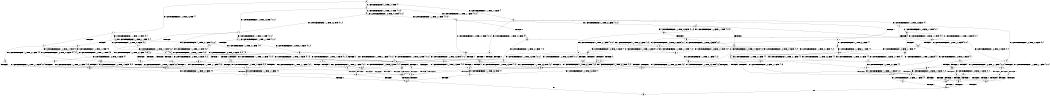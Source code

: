 digraph BCG {
size = "7, 10.5";
center = TRUE;
node [shape = circle];
0 [peripheries = 2];
0 -> 1 [label = "EX !1 !ATOMIC_EXCH_BRANCH (1, +1, TRUE, +0, 3, TRUE) !{}"];
0 -> 2 [label = "EX !2 !ATOMIC_EXCH_BRANCH (1, +0, TRUE, +0, 1, TRUE) !{}"];
0 -> 3 [label = "EX !0 !ATOMIC_EXCH_BRANCH (1, +1, TRUE, +1, 1, FALSE) !{}"];
1 -> 4 [label = "TERMINATE !1"];
1 -> 5 [label = "EX !2 !ATOMIC_EXCH_BRANCH (1, +0, TRUE, +0, 1, FALSE) !{0, 1}"];
1 -> 6 [label = "EX !0 !ATOMIC_EXCH_BRANCH (1, +1, TRUE, +1, 1, TRUE) !{0, 1}"];
2 -> 7 [label = "EX !1 !ATOMIC_EXCH_BRANCH (1, +1, TRUE, +0, 3, TRUE) !{0, 1, 2}"];
2 -> 8 [label = "EX !0 !ATOMIC_EXCH_BRANCH (1, +1, TRUE, +1, 1, FALSE) !{0, 1, 2}"];
2 -> 9 [label = "EX !2 !ATOMIC_EXCH_BRANCH (1, +0, TRUE, +0, 1, TRUE) !{0, 1, 2}"];
3 -> 10 [label = "TERMINATE !0"];
3 -> 11 [label = "EX !1 !ATOMIC_EXCH_BRANCH (1, +1, TRUE, +0, 3, FALSE) !{0}"];
3 -> 12 [label = "EX !2 !ATOMIC_EXCH_BRANCH (1, +0, TRUE, +0, 1, FALSE) !{0}"];
4 -> 13 [label = "EX !2 !ATOMIC_EXCH_BRANCH (1, +0, TRUE, +0, 1, FALSE) !{0}"];
4 -> 14 [label = "EX !0 !ATOMIC_EXCH_BRANCH (1, +1, TRUE, +1, 1, TRUE) !{0}"];
5 -> 15 [label = "TERMINATE !1"];
5 -> 16 [label = "TERMINATE !2"];
5 -> 17 [label = "EX !0 !ATOMIC_EXCH_BRANCH (1, +1, TRUE, +1, 1, FALSE) !{0, 1, 2}"];
6 -> 18 [label = "TERMINATE !1"];
6 -> 19 [label = "EX !2 !ATOMIC_EXCH_BRANCH (1, +0, TRUE, +0, 1, FALSE) !{0, 1}"];
6 -> 6 [label = "EX !0 !ATOMIC_EXCH_BRANCH (1, +1, TRUE, +1, 1, TRUE) !{0, 1}"];
7 -> 20 [label = "TERMINATE !1"];
7 -> 21 [label = "EX !0 !ATOMIC_EXCH_BRANCH (1, +1, TRUE, +1, 1, TRUE) !{0, 1, 2}"];
7 -> 22 [label = "EX !2 !ATOMIC_EXCH_BRANCH (1, +0, TRUE, +0, 1, FALSE) !{0, 1, 2}"];
8 -> 23 [label = "TERMINATE !0"];
8 -> 24 [label = "EX !1 !ATOMIC_EXCH_BRANCH (1, +1, TRUE, +0, 3, FALSE) !{0, 1, 2}"];
8 -> 25 [label = "EX !2 !ATOMIC_EXCH_BRANCH (1, +0, TRUE, +0, 1, FALSE) !{0, 1, 2}"];
9 -> 7 [label = "EX !1 !ATOMIC_EXCH_BRANCH (1, +1, TRUE, +0, 3, TRUE) !{0, 1, 2}"];
9 -> 8 [label = "EX !0 !ATOMIC_EXCH_BRANCH (1, +1, TRUE, +1, 1, FALSE) !{0, 1, 2}"];
9 -> 9 [label = "EX !2 !ATOMIC_EXCH_BRANCH (1, +0, TRUE, +0, 1, TRUE) !{0, 1, 2}"];
10 -> 26 [label = "EX !1 !ATOMIC_EXCH_BRANCH (1, +1, TRUE, +0, 3, FALSE) !{}"];
10 -> 27 [label = "EX !2 !ATOMIC_EXCH_BRANCH (1, +0, TRUE, +0, 1, FALSE) !{}"];
11 -> 28 [label = "TERMINATE !0"];
11 -> 29 [label = "EX !2 !ATOMIC_EXCH_BRANCH (1, +0, TRUE, +0, 1, FALSE) !{0, 1}"];
11 -> 30 [label = "EX !1 !ATOMIC_EXCH_BRANCH (1, +0, FALSE, +1, 1, TRUE) !{0, 1}"];
12 -> 31 [label = "TERMINATE !2"];
12 -> 32 [label = "TERMINATE !0"];
12 -> 17 [label = "EX !1 !ATOMIC_EXCH_BRANCH (1, +1, TRUE, +0, 3, TRUE) !{0, 1, 2}"];
13 -> 33 [label = "TERMINATE !2"];
13 -> 34 [label = "EX !0 !ATOMIC_EXCH_BRANCH (1, +1, TRUE, +1, 1, FALSE) !{0, 2}"];
14 -> 35 [label = "EX !2 !ATOMIC_EXCH_BRANCH (1, +0, TRUE, +0, 1, FALSE) !{0}"];
14 -> 14 [label = "EX !0 !ATOMIC_EXCH_BRANCH (1, +1, TRUE, +1, 1, TRUE) !{0}"];
15 -> 33 [label = "TERMINATE !2"];
15 -> 34 [label = "EX !0 !ATOMIC_EXCH_BRANCH (1, +1, TRUE, +1, 1, FALSE) !{0, 2}"];
16 -> 33 [label = "TERMINATE !1"];
16 -> 36 [label = "EX !0 !ATOMIC_EXCH_BRANCH (1, +1, TRUE, +1, 1, FALSE) !{0, 1}"];
17 -> 37 [label = "TERMINATE !1"];
17 -> 38 [label = "TERMINATE !2"];
17 -> 39 [label = "TERMINATE !0"];
18 -> 35 [label = "EX !2 !ATOMIC_EXCH_BRANCH (1, +0, TRUE, +0, 1, FALSE) !{0}"];
18 -> 14 [label = "EX !0 !ATOMIC_EXCH_BRANCH (1, +1, TRUE, +1, 1, TRUE) !{0}"];
19 -> 40 [label = "TERMINATE !1"];
19 -> 41 [label = "TERMINATE !2"];
19 -> 17 [label = "EX !0 !ATOMIC_EXCH_BRANCH (1, +1, TRUE, +1, 1, FALSE) !{0, 1, 2}"];
20 -> 42 [label = "EX !0 !ATOMIC_EXCH_BRANCH (1, +1, TRUE, +1, 1, TRUE) !{0, 2}"];
20 -> 43 [label = "EX !2 !ATOMIC_EXCH_BRANCH (1, +0, TRUE, +0, 1, FALSE) !{0, 2}"];
21 -> 44 [label = "TERMINATE !1"];
21 -> 45 [label = "EX !2 !ATOMIC_EXCH_BRANCH (1, +0, TRUE, +0, 1, FALSE) !{0, 1, 2}"];
21 -> 21 [label = "EX !0 !ATOMIC_EXCH_BRANCH (1, +1, TRUE, +1, 1, TRUE) !{0, 1, 2}"];
22 -> 15 [label = "TERMINATE !1"];
22 -> 16 [label = "TERMINATE !2"];
22 -> 17 [label = "EX !0 !ATOMIC_EXCH_BRANCH (1, +1, TRUE, +1, 1, FALSE) !{0, 1, 2}"];
23 -> 46 [label = "EX !1 !ATOMIC_EXCH_BRANCH (1, +1, TRUE, +0, 3, FALSE) !{1, 2}"];
23 -> 47 [label = "EX !2 !ATOMIC_EXCH_BRANCH (1, +0, TRUE, +0, 1, FALSE) !{1, 2}"];
24 -> 48 [label = "TERMINATE !0"];
24 -> 49 [label = "EX !2 !ATOMIC_EXCH_BRANCH (1, +0, TRUE, +0, 1, FALSE) !{0, 1, 2}"];
24 -> 50 [label = "EX !1 !ATOMIC_EXCH_BRANCH (1, +0, FALSE, +1, 1, TRUE) !{0, 1, 2}"];
25 -> 31 [label = "TERMINATE !2"];
25 -> 32 [label = "TERMINATE !0"];
25 -> 17 [label = "EX !1 !ATOMIC_EXCH_BRANCH (1, +1, TRUE, +0, 3, TRUE) !{0, 1, 2}"];
26 -> 51 [label = "EX !2 !ATOMIC_EXCH_BRANCH (1, +0, TRUE, +0, 1, FALSE) !{1}"];
26 -> 52 [label = "EX !1 !ATOMIC_EXCH_BRANCH (1, +0, FALSE, +1, 1, TRUE) !{1}"];
27 -> 53 [label = "TERMINATE !2"];
27 -> 54 [label = "EX !1 !ATOMIC_EXCH_BRANCH (1, +1, TRUE, +0, 3, TRUE) !{1, 2}"];
28 -> 51 [label = "EX !2 !ATOMIC_EXCH_BRANCH (1, +0, TRUE, +0, 1, FALSE) !{1}"];
28 -> 52 [label = "EX !1 !ATOMIC_EXCH_BRANCH (1, +0, FALSE, +1, 1, TRUE) !{1}"];
29 -> 55 [label = "TERMINATE !2"];
29 -> 56 [label = "TERMINATE !0"];
29 -> 57 [label = "EX !1 !ATOMIC_EXCH_BRANCH (1, +0, FALSE, +1, 1, FALSE) !{0, 1, 2}"];
30 -> 58 [label = "TERMINATE !0"];
30 -> 59 [label = "EX !2 !ATOMIC_EXCH_BRANCH (1, +0, TRUE, +0, 1, FALSE) !{0, 1}"];
30 -> 60 [label = "EX !1 !ATOMIC_EXCH_BRANCH (1, +1, TRUE, +0, 3, FALSE) !{0, 1}"];
31 -> 53 [label = "TERMINATE !0"];
31 -> 36 [label = "EX !1 !ATOMIC_EXCH_BRANCH (1, +1, TRUE, +0, 3, TRUE) !{0, 1}"];
32 -> 53 [label = "TERMINATE !2"];
32 -> 54 [label = "EX !1 !ATOMIC_EXCH_BRANCH (1, +1, TRUE, +0, 3, TRUE) !{1, 2}"];
33 -> 61 [label = "EX !0 !ATOMIC_EXCH_BRANCH (1, +1, TRUE, +1, 1, FALSE) !{0}"];
34 -> 62 [label = "TERMINATE !2"];
34 -> 63 [label = "TERMINATE !0"];
35 -> 64 [label = "TERMINATE !2"];
35 -> 34 [label = "EX !0 !ATOMIC_EXCH_BRANCH (1, +1, TRUE, +1, 1, FALSE) !{0, 2}"];
36 -> 62 [label = "TERMINATE !1"];
36 -> 65 [label = "TERMINATE !0"];
37 -> 62 [label = "TERMINATE !2"];
37 -> 63 [label = "TERMINATE !0"];
38 -> 62 [label = "TERMINATE !1"];
38 -> 65 [label = "TERMINATE !0"];
39 -> 63 [label = "TERMINATE !1"];
39 -> 65 [label = "TERMINATE !2"];
40 -> 64 [label = "TERMINATE !2"];
40 -> 34 [label = "EX !0 !ATOMIC_EXCH_BRANCH (1, +1, TRUE, +1, 1, FALSE) !{0, 2}"];
41 -> 64 [label = "TERMINATE !1"];
41 -> 36 [label = "EX !0 !ATOMIC_EXCH_BRANCH (1, +1, TRUE, +1, 1, FALSE) !{0, 1}"];
42 -> 66 [label = "EX !2 !ATOMIC_EXCH_BRANCH (1, +0, TRUE, +0, 1, FALSE) !{0, 2}"];
42 -> 42 [label = "EX !0 !ATOMIC_EXCH_BRANCH (1, +1, TRUE, +1, 1, TRUE) !{0, 2}"];
43 -> 33 [label = "TERMINATE !2"];
43 -> 34 [label = "EX !0 !ATOMIC_EXCH_BRANCH (1, +1, TRUE, +1, 1, FALSE) !{0, 2}"];
44 -> 66 [label = "EX !2 !ATOMIC_EXCH_BRANCH (1, +0, TRUE, +0, 1, FALSE) !{0, 2}"];
44 -> 42 [label = "EX !0 !ATOMIC_EXCH_BRANCH (1, +1, TRUE, +1, 1, TRUE) !{0, 2}"];
45 -> 40 [label = "TERMINATE !1"];
45 -> 41 [label = "TERMINATE !2"];
45 -> 17 [label = "EX !0 !ATOMIC_EXCH_BRANCH (1, +1, TRUE, +1, 1, FALSE) !{0, 1, 2}"];
46 -> 67 [label = "EX !2 !ATOMIC_EXCH_BRANCH (1, +0, TRUE, +0, 1, FALSE) !{1, 2}"];
46 -> 68 [label = "EX !1 !ATOMIC_EXCH_BRANCH (1, +0, FALSE, +1, 1, TRUE) !{1, 2}"];
47 -> 53 [label = "TERMINATE !2"];
47 -> 54 [label = "EX !1 !ATOMIC_EXCH_BRANCH (1, +1, TRUE, +0, 3, TRUE) !{1, 2}"];
48 -> 67 [label = "EX !2 !ATOMIC_EXCH_BRANCH (1, +0, TRUE, +0, 1, FALSE) !{1, 2}"];
48 -> 68 [label = "EX !1 !ATOMIC_EXCH_BRANCH (1, +0, FALSE, +1, 1, TRUE) !{1, 2}"];
49 -> 55 [label = "TERMINATE !2"];
49 -> 56 [label = "TERMINATE !0"];
49 -> 57 [label = "EX !1 !ATOMIC_EXCH_BRANCH (1, +0, FALSE, +1, 1, FALSE) !{0, 1, 2}"];
50 -> 69 [label = "TERMINATE !0"];
50 -> 70 [label = "EX !2 !ATOMIC_EXCH_BRANCH (1, +0, TRUE, +0, 1, FALSE) !{0, 1, 2}"];
50 -> 24 [label = "EX !1 !ATOMIC_EXCH_BRANCH (1, +1, TRUE, +0, 3, FALSE) !{0, 1, 2}"];
51 -> 71 [label = "TERMINATE !2"];
51 -> 72 [label = "EX !1 !ATOMIC_EXCH_BRANCH (1, +0, FALSE, +1, 1, FALSE) !{1, 2}"];
52 -> 73 [label = "EX !2 !ATOMIC_EXCH_BRANCH (1, +0, TRUE, +0, 1, FALSE) !{1}"];
52 -> 74 [label = "EX !1 !ATOMIC_EXCH_BRANCH (1, +1, TRUE, +0, 3, FALSE) !{1}"];
53 -> 75 [label = "EX !1 !ATOMIC_EXCH_BRANCH (1, +1, TRUE, +0, 3, TRUE) !{1}"];
54 -> 63 [label = "TERMINATE !1"];
54 -> 65 [label = "TERMINATE !2"];
55 -> 71 [label = "TERMINATE !0"];
55 -> 76 [label = "EX !1 !ATOMIC_EXCH_BRANCH (1, +0, FALSE, +1, 1, FALSE) !{0, 1}"];
56 -> 71 [label = "TERMINATE !2"];
56 -> 72 [label = "EX !1 !ATOMIC_EXCH_BRANCH (1, +0, FALSE, +1, 1, FALSE) !{1, 2}"];
57 -> 77 [label = "TERMINATE !1"];
57 -> 78 [label = "TERMINATE !2"];
57 -> 79 [label = "TERMINATE !0"];
58 -> 73 [label = "EX !2 !ATOMIC_EXCH_BRANCH (1, +0, TRUE, +0, 1, FALSE) !{1}"];
58 -> 74 [label = "EX !1 !ATOMIC_EXCH_BRANCH (1, +1, TRUE, +0, 3, FALSE) !{1}"];
59 -> 80 [label = "TERMINATE !2"];
59 -> 81 [label = "TERMINATE !0"];
59 -> 17 [label = "EX !1 !ATOMIC_EXCH_BRANCH (1, +1, TRUE, +0, 3, TRUE) !{0, 1, 2}"];
60 -> 28 [label = "TERMINATE !0"];
60 -> 29 [label = "EX !2 !ATOMIC_EXCH_BRANCH (1, +0, TRUE, +0, 1, FALSE) !{0, 1}"];
60 -> 30 [label = "EX !1 !ATOMIC_EXCH_BRANCH (1, +0, FALSE, +1, 1, TRUE) !{0, 1}"];
61 -> 82 [label = "TERMINATE !0"];
62 -> 82 [label = "TERMINATE !0"];
63 -> 82 [label = "TERMINATE !2"];
64 -> 61 [label = "EX !0 !ATOMIC_EXCH_BRANCH (1, +1, TRUE, +1, 1, FALSE) !{0}"];
65 -> 82 [label = "TERMINATE !1"];
66 -> 64 [label = "TERMINATE !2"];
66 -> 34 [label = "EX !0 !ATOMIC_EXCH_BRANCH (1, +1, TRUE, +1, 1, FALSE) !{0, 2}"];
67 -> 71 [label = "TERMINATE !2"];
67 -> 72 [label = "EX !1 !ATOMIC_EXCH_BRANCH (1, +0, FALSE, +1, 1, FALSE) !{1, 2}"];
68 -> 83 [label = "EX !2 !ATOMIC_EXCH_BRANCH (1, +0, TRUE, +0, 1, FALSE) !{1, 2}"];
68 -> 46 [label = "EX !1 !ATOMIC_EXCH_BRANCH (1, +1, TRUE, +0, 3, FALSE) !{1, 2}"];
69 -> 83 [label = "EX !2 !ATOMIC_EXCH_BRANCH (1, +0, TRUE, +0, 1, FALSE) !{1, 2}"];
69 -> 46 [label = "EX !1 !ATOMIC_EXCH_BRANCH (1, +1, TRUE, +0, 3, FALSE) !{1, 2}"];
70 -> 80 [label = "TERMINATE !2"];
70 -> 81 [label = "TERMINATE !0"];
70 -> 17 [label = "EX !1 !ATOMIC_EXCH_BRANCH (1, +1, TRUE, +0, 3, TRUE) !{0, 1, 2}"];
71 -> 84 [label = "EX !1 !ATOMIC_EXCH_BRANCH (1, +0, FALSE, +1, 1, FALSE) !{1}"];
72 -> 85 [label = "TERMINATE !1"];
72 -> 86 [label = "TERMINATE !2"];
73 -> 87 [label = "TERMINATE !2"];
73 -> 54 [label = "EX !1 !ATOMIC_EXCH_BRANCH (1, +1, TRUE, +0, 3, TRUE) !{1, 2}"];
74 -> 51 [label = "EX !2 !ATOMIC_EXCH_BRANCH (1, +0, TRUE, +0, 1, FALSE) !{1}"];
74 -> 52 [label = "EX !1 !ATOMIC_EXCH_BRANCH (1, +0, FALSE, +1, 1, TRUE) !{1}"];
75 -> 82 [label = "TERMINATE !1"];
76 -> 88 [label = "TERMINATE !1"];
76 -> 86 [label = "TERMINATE !0"];
77 -> 88 [label = "TERMINATE !2"];
77 -> 85 [label = "TERMINATE !0"];
78 -> 88 [label = "TERMINATE !1"];
78 -> 86 [label = "TERMINATE !0"];
79 -> 85 [label = "TERMINATE !1"];
79 -> 86 [label = "TERMINATE !2"];
80 -> 87 [label = "TERMINATE !0"];
80 -> 36 [label = "EX !1 !ATOMIC_EXCH_BRANCH (1, +1, TRUE, +0, 3, TRUE) !{0, 1}"];
81 -> 87 [label = "TERMINATE !2"];
81 -> 54 [label = "EX !1 !ATOMIC_EXCH_BRANCH (1, +1, TRUE, +0, 3, TRUE) !{1, 2}"];
82 -> 89 [label = "exit"];
83 -> 87 [label = "TERMINATE !2"];
83 -> 54 [label = "EX !1 !ATOMIC_EXCH_BRANCH (1, +1, TRUE, +0, 3, TRUE) !{1, 2}"];
84 -> 90 [label = "TERMINATE !1"];
85 -> 90 [label = "TERMINATE !2"];
86 -> 90 [label = "TERMINATE !1"];
87 -> 75 [label = "EX !1 !ATOMIC_EXCH_BRANCH (1, +1, TRUE, +0, 3, TRUE) !{1}"];
88 -> 90 [label = "TERMINATE !0"];
90 -> 89 [label = "exit"];
}
